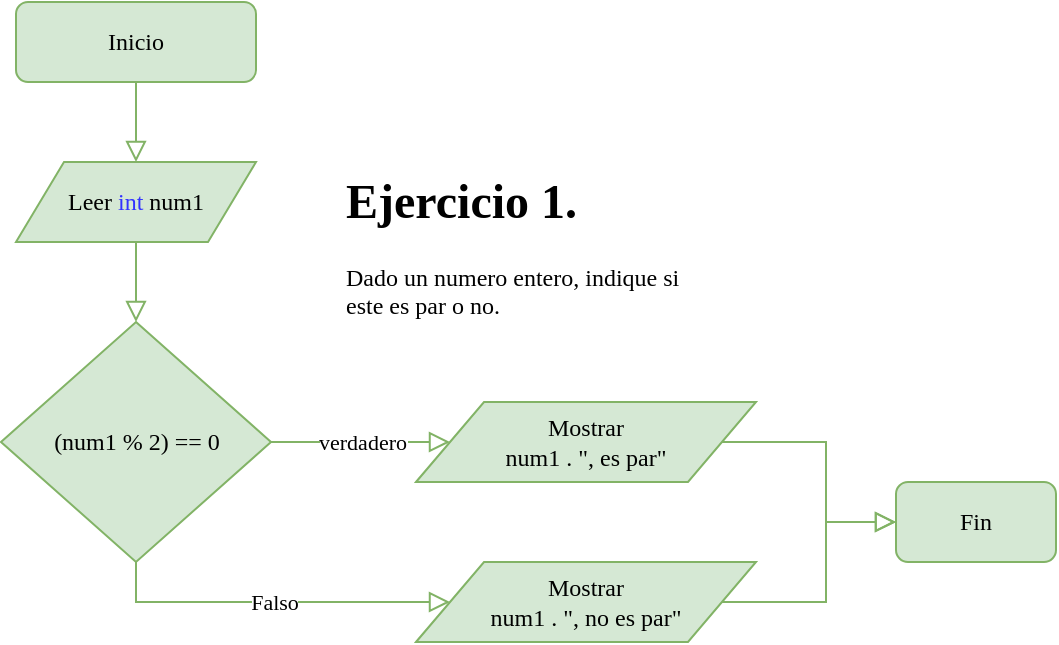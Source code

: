 <mxfile version="12.9.6" type="github" pages="3">
  <diagram id="C5RBs43oDa-KdzZeNtuy" name="Page-1">
    <mxGraphModel dx="1422" dy="745" grid="1" gridSize="10" guides="1" tooltips="1" connect="1" arrows="1" fold="1" page="1" pageScale="1" pageWidth="827" pageHeight="1169" math="0" shadow="0">
      <root>
        <mxCell id="WIyWlLk6GJQsqaUBKTNV-0" />
        <mxCell id="WIyWlLk6GJQsqaUBKTNV-1" parent="WIyWlLk6GJQsqaUBKTNV-0" />
        <mxCell id="WIyWlLk6GJQsqaUBKTNV-2" value="" style="rounded=0;html=1;jettySize=auto;orthogonalLoop=1;fontSize=11;endArrow=block;endFill=0;endSize=8;strokeWidth=1;shadow=0;labelBackgroundColor=none;edgeStyle=orthogonalEdgeStyle;entryX=0.5;entryY=0;entryDx=0;entryDy=0;fillColor=#d5e8d4;strokeColor=#82b366;" parent="WIyWlLk6GJQsqaUBKTNV-1" source="WIyWlLk6GJQsqaUBKTNV-3" target="K-eEDzcOtVVNnCKui8ZM-0" edge="1">
          <mxGeometry relative="1" as="geometry">
            <mxPoint x="220" y="170" as="targetPoint" />
          </mxGeometry>
        </mxCell>
        <mxCell id="WIyWlLk6GJQsqaUBKTNV-3" value="&lt;font face=&quot;Tahoma&quot;&gt;Inicio&lt;/font&gt;" style="rounded=1;whiteSpace=wrap;html=1;fontSize=12;glass=0;strokeWidth=1;shadow=0;fillColor=#d5e8d4;strokeColor=#82b366;" parent="WIyWlLk6GJQsqaUBKTNV-1" vertex="1">
          <mxGeometry x="160" y="80" width="120" height="40" as="geometry" />
        </mxCell>
        <mxCell id="K-eEDzcOtVVNnCKui8ZM-2" style="edgeStyle=orthogonalEdgeStyle;rounded=0;orthogonalLoop=1;jettySize=auto;html=1;entryX=0.5;entryY=0;entryDx=0;entryDy=0;endArrow=block;endFill=0;fillColor=#d5e8d4;strokeColor=#82b366;endSize=8;" parent="WIyWlLk6GJQsqaUBKTNV-1" source="K-eEDzcOtVVNnCKui8ZM-0" target="K-eEDzcOtVVNnCKui8ZM-1" edge="1">
          <mxGeometry relative="1" as="geometry" />
        </mxCell>
        <mxCell id="K-eEDzcOtVVNnCKui8ZM-0" value="&lt;font face=&quot;Tahoma&quot;&gt;Leer &lt;font color=&quot;#3333FF&quot;&gt;int&lt;/font&gt; num1&lt;/font&gt;" style="shape=parallelogram;perimeter=parallelogramPerimeter;whiteSpace=wrap;html=1;fillColor=#d5e8d4;strokeColor=#82b366;" parent="WIyWlLk6GJQsqaUBKTNV-1" vertex="1">
          <mxGeometry x="160" y="160" width="120" height="40" as="geometry" />
        </mxCell>
        <mxCell id="K-eEDzcOtVVNnCKui8ZM-4" value="&lt;font face=&quot;Tahoma&quot;&gt;verdadero&lt;/font&gt;" style="edgeStyle=orthogonalEdgeStyle;rounded=0;orthogonalLoop=1;jettySize=auto;html=1;entryX=0;entryY=0.5;entryDx=0;entryDy=0;endArrow=block;endFill=0;endSize=8;strokeColor=#82b366;fillColor=#d5e8d4;" parent="WIyWlLk6GJQsqaUBKTNV-1" source="K-eEDzcOtVVNnCKui8ZM-1" target="K-eEDzcOtVVNnCKui8ZM-3" edge="1">
          <mxGeometry relative="1" as="geometry" />
        </mxCell>
        <mxCell id="K-eEDzcOtVVNnCKui8ZM-6" value="&lt;font face=&quot;Tahoma&quot;&gt;Falso&lt;/font&gt;" style="edgeStyle=orthogonalEdgeStyle;rounded=0;orthogonalLoop=1;jettySize=auto;html=1;endArrow=block;endFill=0;endSize=8;strokeColor=#82b366;fillColor=#d5e8d4;entryX=0;entryY=0.5;entryDx=0;entryDy=0;" parent="WIyWlLk6GJQsqaUBKTNV-1" source="K-eEDzcOtVVNnCKui8ZM-1" target="K-eEDzcOtVVNnCKui8ZM-5" edge="1">
          <mxGeometry relative="1" as="geometry">
            <mxPoint x="270" y="380" as="targetPoint" />
            <Array as="points">
              <mxPoint x="220" y="380" />
            </Array>
          </mxGeometry>
        </mxCell>
        <mxCell id="K-eEDzcOtVVNnCKui8ZM-1" value="&lt;font face=&quot;Tahoma&quot;&gt;(num1 % 2) == 0&lt;/font&gt;" style="rhombus;whiteSpace=wrap;html=1;fillColor=#d5e8d4;strokeColor=#82b366;" parent="WIyWlLk6GJQsqaUBKTNV-1" vertex="1">
          <mxGeometry x="152.5" y="240" width="135" height="120" as="geometry" />
        </mxCell>
        <mxCell id="K-eEDzcOtVVNnCKui8ZM-8" style="edgeStyle=orthogonalEdgeStyle;rounded=0;orthogonalLoop=1;jettySize=auto;html=1;entryX=0;entryY=0.5;entryDx=0;entryDy=0;endArrow=block;endFill=0;endSize=8;strokeColor=#82b366;fillColor=#d5e8d4;" parent="WIyWlLk6GJQsqaUBKTNV-1" source="K-eEDzcOtVVNnCKui8ZM-3" target="K-eEDzcOtVVNnCKui8ZM-7" edge="1">
          <mxGeometry relative="1" as="geometry" />
        </mxCell>
        <mxCell id="K-eEDzcOtVVNnCKui8ZM-3" value="&lt;div&gt;&lt;font face=&quot;Tahoma&quot;&gt;Mostrar&lt;/font&gt;&lt;/div&gt;&lt;div&gt;&lt;font face=&quot;Tahoma&quot;&gt;num1 . &quot;, es par&quot;&lt;/font&gt;&lt;/div&gt;" style="shape=parallelogram;perimeter=parallelogramPerimeter;whiteSpace=wrap;html=1;strokeColor=#82b366;fillColor=#d5e8d4;" parent="WIyWlLk6GJQsqaUBKTNV-1" vertex="1">
          <mxGeometry x="360" y="280" width="170" height="40" as="geometry" />
        </mxCell>
        <mxCell id="K-eEDzcOtVVNnCKui8ZM-9" style="edgeStyle=orthogonalEdgeStyle;rounded=0;orthogonalLoop=1;jettySize=auto;html=1;entryX=0;entryY=0.5;entryDx=0;entryDy=0;endArrow=block;endFill=0;endSize=8;strokeColor=#82b366;fillColor=#d5e8d4;" parent="WIyWlLk6GJQsqaUBKTNV-1" source="K-eEDzcOtVVNnCKui8ZM-5" target="K-eEDzcOtVVNnCKui8ZM-7" edge="1">
          <mxGeometry relative="1" as="geometry" />
        </mxCell>
        <mxCell id="K-eEDzcOtVVNnCKui8ZM-5" value="&lt;div&gt;&lt;font face=&quot;Tahoma&quot;&gt;Mostrar&lt;/font&gt;&lt;/div&gt;&lt;div&gt;&lt;font face=&quot;Tahoma&quot;&gt;num1 . &quot;, no es par&quot;&lt;/font&gt;&lt;/div&gt;" style="shape=parallelogram;perimeter=parallelogramPerimeter;whiteSpace=wrap;html=1;strokeColor=#82b366;fillColor=#d5e8d4;" parent="WIyWlLk6GJQsqaUBKTNV-1" vertex="1">
          <mxGeometry x="360" y="360" width="170" height="40" as="geometry" />
        </mxCell>
        <mxCell id="K-eEDzcOtVVNnCKui8ZM-7" value="&lt;font face=&quot;Tahoma&quot;&gt;Fin&lt;/font&gt;" style="rounded=1;whiteSpace=wrap;html=1;strokeColor=#82b366;fillColor=#d5e8d4;" parent="WIyWlLk6GJQsqaUBKTNV-1" vertex="1">
          <mxGeometry x="600" y="320" width="80" height="40" as="geometry" />
        </mxCell>
        <mxCell id="K-eEDzcOtVVNnCKui8ZM-10" value="&lt;h1&gt;&lt;font face=&quot;Tahoma&quot;&gt;Ejercicio 1.&lt;br&gt;&lt;/font&gt;&lt;/h1&gt;&lt;p&gt;&lt;font face=&quot;Tahoma&quot;&gt;Dado un numero entero, indique si este es par o no.&lt;br&gt;&lt;/font&gt;&lt;/p&gt;" style="text;html=1;strokeColor=none;fillColor=none;spacing=5;spacingTop=-20;whiteSpace=wrap;overflow=hidden;rounded=0;" parent="WIyWlLk6GJQsqaUBKTNV-1" vertex="1">
          <mxGeometry x="320" y="160" width="190" height="80" as="geometry" />
        </mxCell>
      </root>
    </mxGraphModel>
  </diagram>
  <diagram id="hm6CH2XtmCASCpbpcKHV" name="Page-2">
    <mxGraphModel dx="1422" dy="780" grid="1" gridSize="10" guides="1" tooltips="1" connect="1" arrows="1" fold="1" page="1" pageScale="1" pageWidth="827" pageHeight="1169" math="0" shadow="0">
      <root>
        <mxCell id="zTdqj9yZKLDtS22mcoIz-0" />
        <mxCell id="zTdqj9yZKLDtS22mcoIz-1" parent="zTdqj9yZKLDtS22mcoIz-0" />
        <mxCell id="zTdqj9yZKLDtS22mcoIz-7" style="edgeStyle=orthogonalEdgeStyle;rounded=0;orthogonalLoop=1;jettySize=auto;html=1;entryX=0.5;entryY=0;entryDx=0;entryDy=0;endArrow=block;endFill=0;endSize=8;strokeColor=#82b366;fillColor=#d5e8d4;fontFamily=Tahoma;" parent="zTdqj9yZKLDtS22mcoIz-1" source="zTdqj9yZKLDtS22mcoIz-2" target="zTdqj9yZKLDtS22mcoIz-4" edge="1">
          <mxGeometry relative="1" as="geometry" />
        </mxCell>
        <mxCell id="zTdqj9yZKLDtS22mcoIz-2" value="Inicio" style="rounded=1;whiteSpace=wrap;html=1;strokeColor=#82b366;fillColor=#d5e8d4;fontFamily=Tahoma;" parent="zTdqj9yZKLDtS22mcoIz-1" vertex="1">
          <mxGeometry x="80" y="40" width="120" height="40" as="geometry" />
        </mxCell>
        <mxCell id="zTdqj9yZKLDtS22mcoIz-3" value="&lt;h1&gt;Ejercicio 2.&lt;br&gt;&lt;/h1&gt;&lt;p&gt;Dados 2 números reales. Indique cual es el mayor.&lt;/p&gt;" style="text;html=1;strokeColor=none;fillColor=none;spacing=5;spacingTop=-20;whiteSpace=wrap;overflow=hidden;rounded=0;fontFamily=Tahoma;" parent="zTdqj9yZKLDtS22mcoIz-1" vertex="1">
          <mxGeometry x="240" y="200" width="160" height="80" as="geometry" />
        </mxCell>
        <mxCell id="zTdqj9yZKLDtS22mcoIz-8" style="edgeStyle=orthogonalEdgeStyle;rounded=0;orthogonalLoop=1;jettySize=auto;html=1;entryX=0.5;entryY=0;entryDx=0;entryDy=0;endArrow=block;endFill=0;endSize=8;strokeColor=#82b366;fillColor=#d5e8d4;fontFamily=Tahoma;" parent="zTdqj9yZKLDtS22mcoIz-1" source="zTdqj9yZKLDtS22mcoIz-4" target="zTdqj9yZKLDtS22mcoIz-6" edge="1">
          <mxGeometry relative="1" as="geometry" />
        </mxCell>
        <mxCell id="zTdqj9yZKLDtS22mcoIz-4" value="&lt;div&gt;Leer num1&lt;br&gt;&lt;/div&gt;" style="shape=parallelogram;perimeter=parallelogramPerimeter;whiteSpace=wrap;html=1;rounded=0;strokeColor=#82b366;fillColor=#d5e8d4;fontFamily=Tahoma;" parent="zTdqj9yZKLDtS22mcoIz-1" vertex="1">
          <mxGeometry x="80" y="120" width="120" height="40" as="geometry" />
        </mxCell>
        <mxCell id="zTdqj9yZKLDtS22mcoIz-10" style="edgeStyle=orthogonalEdgeStyle;rounded=0;orthogonalLoop=1;jettySize=auto;html=1;entryX=0.5;entryY=0;entryDx=0;entryDy=0;endArrow=block;endFill=0;endSize=8;strokeColor=#82b366;fillColor=#d5e8d4;fontFamily=Tahoma;" parent="zTdqj9yZKLDtS22mcoIz-1" source="zTdqj9yZKLDtS22mcoIz-6" target="zTdqj9yZKLDtS22mcoIz-9" edge="1">
          <mxGeometry relative="1" as="geometry" />
        </mxCell>
        <mxCell id="zTdqj9yZKLDtS22mcoIz-6" value="&lt;div&gt;Leer num2&lt;br&gt;&lt;/div&gt;" style="shape=parallelogram;perimeter=parallelogramPerimeter;whiteSpace=wrap;html=1;rounded=0;strokeColor=#82b366;fillColor=#d5e8d4;fontFamily=Tahoma;" parent="zTdqj9yZKLDtS22mcoIz-1" vertex="1">
          <mxGeometry x="80" y="200" width="120" height="40" as="geometry" />
        </mxCell>
        <mxCell id="zTdqj9yZKLDtS22mcoIz-12" value="verdadero" style="edgeStyle=orthogonalEdgeStyle;rounded=0;orthogonalLoop=1;jettySize=auto;html=1;endArrow=block;endFill=0;endSize=8;strokeColor=#82b366;fillColor=#d5e8d4;fontFamily=Tahoma;entryX=0;entryY=0.5;entryDx=0;entryDy=0;" parent="zTdqj9yZKLDtS22mcoIz-1" source="zTdqj9yZKLDtS22mcoIz-9" target="zTdqj9yZKLDtS22mcoIz-13" edge="1">
          <mxGeometry relative="1" as="geometry">
            <mxPoint x="280" y="320" as="targetPoint" />
          </mxGeometry>
        </mxCell>
        <mxCell id="zTdqj9yZKLDtS22mcoIz-16" value="falso" style="edgeStyle=orthogonalEdgeStyle;rounded=0;orthogonalLoop=1;jettySize=auto;html=1;endArrow=block;endFill=0;endSize=8;strokeColor=#82b366;fillColor=#d5e8d4;fontFamily=Tahoma;entryX=0.5;entryY=0;entryDx=0;entryDy=0;" parent="zTdqj9yZKLDtS22mcoIz-1" source="zTdqj9yZKLDtS22mcoIz-9" target="zTdqj9yZKLDtS22mcoIz-17" edge="1">
          <mxGeometry relative="1" as="geometry">
            <mxPoint x="140" y="480" as="targetPoint" />
          </mxGeometry>
        </mxCell>
        <mxCell id="zTdqj9yZKLDtS22mcoIz-9" value="num1 == num2" style="rhombus;whiteSpace=wrap;html=1;rounded=0;strokeColor=#82b366;fillColor=#d5e8d4;fontFamily=Tahoma;" parent="zTdqj9yZKLDtS22mcoIz-1" vertex="1">
          <mxGeometry x="80" y="280" width="120" height="120" as="geometry" />
        </mxCell>
        <mxCell id="zTdqj9yZKLDtS22mcoIz-29" style="edgeStyle=orthogonalEdgeStyle;rounded=0;orthogonalLoop=1;jettySize=auto;html=1;entryX=0.5;entryY=0;entryDx=0;entryDy=0;endArrow=block;endFill=0;endSize=8;strokeColor=#82b366;fillColor=#d5e8d4;fontFamily=Tahoma;" parent="zTdqj9yZKLDtS22mcoIz-1" source="zTdqj9yZKLDtS22mcoIz-13" target="zTdqj9yZKLDtS22mcoIz-25" edge="1">
          <mxGeometry relative="1" as="geometry" />
        </mxCell>
        <mxCell id="zTdqj9yZKLDtS22mcoIz-13" value="&lt;div&gt;Mostrar&lt;/div&gt;&lt;div&gt;&quot;son iguales&quot;&lt;br&gt;&lt;/div&gt;" style="shape=parallelogram;perimeter=parallelogramPerimeter;whiteSpace=wrap;html=1;rounded=0;strokeColor=#82b366;fillColor=#d5e8d4;fontFamily=Tahoma;" parent="zTdqj9yZKLDtS22mcoIz-1" vertex="1">
          <mxGeometry x="280" y="320" width="120" height="40" as="geometry" />
        </mxCell>
        <mxCell id="zTdqj9yZKLDtS22mcoIz-20" value="verdadero" style="edgeStyle=orthogonalEdgeStyle;rounded=0;orthogonalLoop=1;jettySize=auto;html=1;endArrow=block;endFill=0;endSize=8;strokeColor=#82b366;fillColor=#d5e8d4;fontFamily=Tahoma;entryX=0;entryY=0.5;entryDx=0;entryDy=0;" parent="zTdqj9yZKLDtS22mcoIz-1" source="zTdqj9yZKLDtS22mcoIz-17" target="zTdqj9yZKLDtS22mcoIz-21" edge="1">
          <mxGeometry relative="1" as="geometry">
            <mxPoint x="280" y="540" as="targetPoint" />
          </mxGeometry>
        </mxCell>
        <mxCell id="zTdqj9yZKLDtS22mcoIz-24" value="falso" style="edgeStyle=orthogonalEdgeStyle;rounded=0;orthogonalLoop=1;jettySize=auto;html=1;entryX=0;entryY=0.5;entryDx=0;entryDy=0;endArrow=block;endFill=0;endSize=8;strokeColor=#82b366;fillColor=#d5e8d4;fontFamily=Tahoma;" parent="zTdqj9yZKLDtS22mcoIz-1" source="zTdqj9yZKLDtS22mcoIz-17" target="zTdqj9yZKLDtS22mcoIz-23" edge="1">
          <mxGeometry relative="1" as="geometry">
            <Array as="points">
              <mxPoint x="140" y="620" />
            </Array>
          </mxGeometry>
        </mxCell>
        <mxCell id="zTdqj9yZKLDtS22mcoIz-17" value="num1 &amp;gt; num2" style="rhombus;whiteSpace=wrap;html=1;rounded=0;strokeColor=#82b366;fillColor=#d5e8d4;fontFamily=Tahoma;" parent="zTdqj9yZKLDtS22mcoIz-1" vertex="1">
          <mxGeometry x="80" y="480" width="120" height="120" as="geometry" />
        </mxCell>
        <mxCell id="zTdqj9yZKLDtS22mcoIz-30" style="edgeStyle=orthogonalEdgeStyle;rounded=0;orthogonalLoop=1;jettySize=auto;html=1;entryX=0.5;entryY=1;entryDx=0;entryDy=0;endArrow=block;endFill=0;endSize=8;strokeColor=#82b366;fillColor=#d5e8d4;fontFamily=Tahoma;" parent="zTdqj9yZKLDtS22mcoIz-1" source="zTdqj9yZKLDtS22mcoIz-21" target="zTdqj9yZKLDtS22mcoIz-25" edge="1">
          <mxGeometry relative="1" as="geometry">
            <Array as="points">
              <mxPoint x="540" y="540" />
            </Array>
          </mxGeometry>
        </mxCell>
        <mxCell id="zTdqj9yZKLDtS22mcoIz-21" value="&lt;div&gt;Mostrar&lt;/div&gt;&lt;div&gt;num1 . &quot; es mayor que &quot; . num2&lt;br&gt;&lt;/div&gt;" style="shape=parallelogram;perimeter=parallelogramPerimeter;whiteSpace=wrap;html=1;rounded=0;strokeColor=#82b366;fillColor=#d5e8d4;fontFamily=Tahoma;size=0.093;" parent="zTdqj9yZKLDtS22mcoIz-1" vertex="1">
          <mxGeometry x="280" y="520" width="230" height="40" as="geometry" />
        </mxCell>
        <mxCell id="zTdqj9yZKLDtS22mcoIz-32" style="edgeStyle=orthogonalEdgeStyle;rounded=0;orthogonalLoop=1;jettySize=auto;html=1;entryX=0.5;entryY=1;entryDx=0;entryDy=0;endArrow=block;endFill=0;endSize=8;strokeColor=#82b366;fillColor=#d5e8d4;fontFamily=Tahoma;" parent="zTdqj9yZKLDtS22mcoIz-1" source="zTdqj9yZKLDtS22mcoIz-23" target="zTdqj9yZKLDtS22mcoIz-25" edge="1">
          <mxGeometry relative="1" as="geometry">
            <Array as="points">
              <mxPoint x="540" y="620" />
            </Array>
          </mxGeometry>
        </mxCell>
        <mxCell id="zTdqj9yZKLDtS22mcoIz-23" value="&lt;div&gt;Mostrar&lt;/div&gt;&lt;div&gt;num2 . &quot; es mayor que &quot; . num1&lt;br&gt;&lt;/div&gt;" style="shape=parallelogram;perimeter=parallelogramPerimeter;whiteSpace=wrap;html=1;rounded=0;strokeColor=#82b366;fillColor=#d5e8d4;fontFamily=Tahoma;size=0.093;" parent="zTdqj9yZKLDtS22mcoIz-1" vertex="1">
          <mxGeometry x="280" y="600" width="230" height="40" as="geometry" />
        </mxCell>
        <mxCell id="zTdqj9yZKLDtS22mcoIz-25" value="Fin" style="rounded=1;whiteSpace=wrap;html=1;strokeColor=#82b366;fillColor=#d5e8d4;fontFamily=Tahoma;" parent="zTdqj9yZKLDtS22mcoIz-1" vertex="1">
          <mxGeometry x="500" y="400" width="80" height="40" as="geometry" />
        </mxCell>
      </root>
    </mxGraphModel>
  </diagram>
  <diagram id="Yxd6msUTl_0f7reOhF3-" name="Page-3">
    <mxGraphModel dx="1422" dy="780" grid="1" gridSize="10" guides="1" tooltips="1" connect="1" arrows="1" fold="1" page="1" pageScale="1" pageWidth="827" pageHeight="1169" math="0" shadow="0">
      <root>
        <mxCell id="QIYDVEe7JDoVpmMqmg0r-0" />
        <mxCell id="QIYDVEe7JDoVpmMqmg0r-1" parent="QIYDVEe7JDoVpmMqmg0r-0" />
      </root>
    </mxGraphModel>
  </diagram>
</mxfile>
